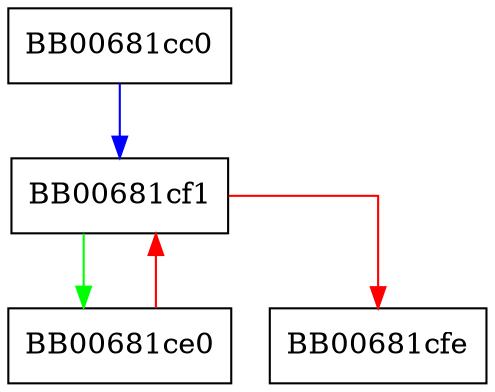 digraph X509_CRL_sort {
  node [shape="box"];
  graph [splines=ortho];
  BB00681cc0 -> BB00681cf1 [color="blue"];
  BB00681ce0 -> BB00681cf1 [color="red"];
  BB00681cf1 -> BB00681ce0 [color="green"];
  BB00681cf1 -> BB00681cfe [color="red"];
}